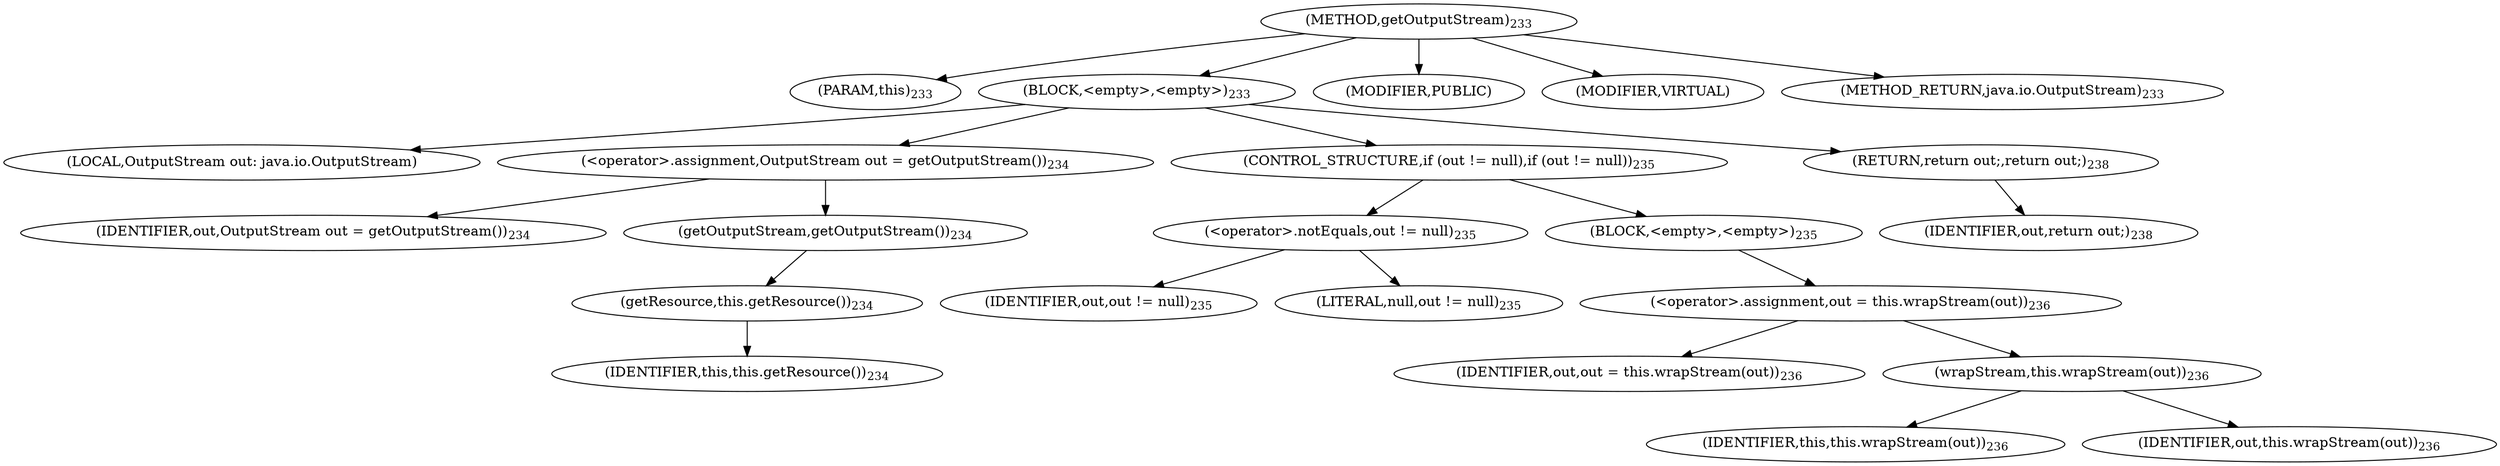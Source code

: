 digraph "getOutputStream" {  
"376" [label = <(METHOD,getOutputStream)<SUB>233</SUB>> ]
"29" [label = <(PARAM,this)<SUB>233</SUB>> ]
"377" [label = <(BLOCK,&lt;empty&gt;,&lt;empty&gt;)<SUB>233</SUB>> ]
"378" [label = <(LOCAL,OutputStream out: java.io.OutputStream)> ]
"379" [label = <(&lt;operator&gt;.assignment,OutputStream out = getOutputStream())<SUB>234</SUB>> ]
"380" [label = <(IDENTIFIER,out,OutputStream out = getOutputStream())<SUB>234</SUB>> ]
"381" [label = <(getOutputStream,getOutputStream())<SUB>234</SUB>> ]
"382" [label = <(getResource,this.getResource())<SUB>234</SUB>> ]
"28" [label = <(IDENTIFIER,this,this.getResource())<SUB>234</SUB>> ]
"383" [label = <(CONTROL_STRUCTURE,if (out != null),if (out != null))<SUB>235</SUB>> ]
"384" [label = <(&lt;operator&gt;.notEquals,out != null)<SUB>235</SUB>> ]
"385" [label = <(IDENTIFIER,out,out != null)<SUB>235</SUB>> ]
"386" [label = <(LITERAL,null,out != null)<SUB>235</SUB>> ]
"387" [label = <(BLOCK,&lt;empty&gt;,&lt;empty&gt;)<SUB>235</SUB>> ]
"388" [label = <(&lt;operator&gt;.assignment,out = this.wrapStream(out))<SUB>236</SUB>> ]
"389" [label = <(IDENTIFIER,out,out = this.wrapStream(out))<SUB>236</SUB>> ]
"390" [label = <(wrapStream,this.wrapStream(out))<SUB>236</SUB>> ]
"30" [label = <(IDENTIFIER,this,this.wrapStream(out))<SUB>236</SUB>> ]
"391" [label = <(IDENTIFIER,out,this.wrapStream(out))<SUB>236</SUB>> ]
"392" [label = <(RETURN,return out;,return out;)<SUB>238</SUB>> ]
"393" [label = <(IDENTIFIER,out,return out;)<SUB>238</SUB>> ]
"394" [label = <(MODIFIER,PUBLIC)> ]
"395" [label = <(MODIFIER,VIRTUAL)> ]
"396" [label = <(METHOD_RETURN,java.io.OutputStream)<SUB>233</SUB>> ]
  "376" -> "29" 
  "376" -> "377" 
  "376" -> "394" 
  "376" -> "395" 
  "376" -> "396" 
  "377" -> "378" 
  "377" -> "379" 
  "377" -> "383" 
  "377" -> "392" 
  "379" -> "380" 
  "379" -> "381" 
  "381" -> "382" 
  "382" -> "28" 
  "383" -> "384" 
  "383" -> "387" 
  "384" -> "385" 
  "384" -> "386" 
  "387" -> "388" 
  "388" -> "389" 
  "388" -> "390" 
  "390" -> "30" 
  "390" -> "391" 
  "392" -> "393" 
}

